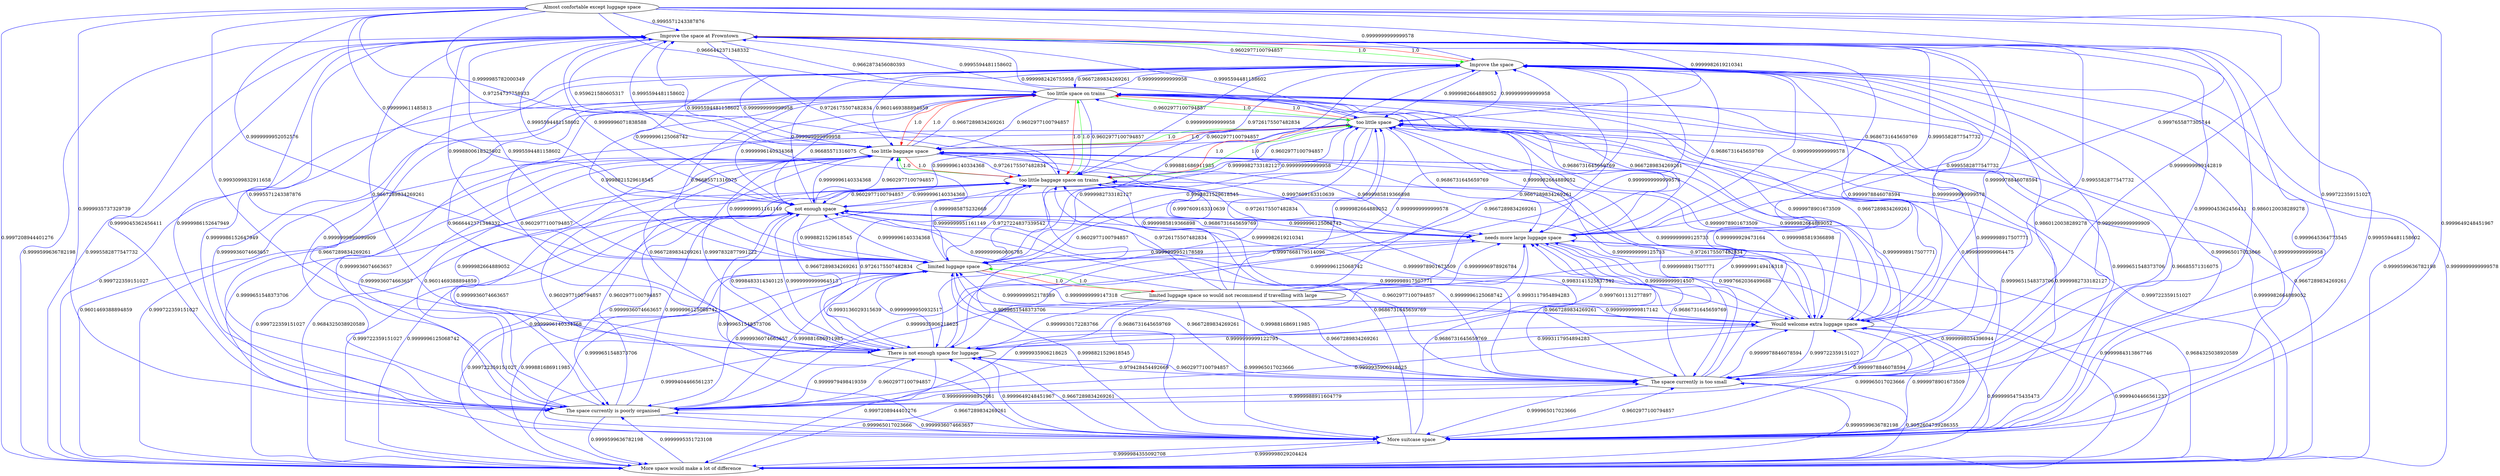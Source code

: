digraph rawGraph {
"Almost confortable except luggage space";"Improve the space at Frowntown";"Improve the space";"More space would make a lot of difference";"More suitcase space";"The space currently is poorly organised";"The space currently is too small";"There is not enough space for luggage";"Would welcome extra luggage space";"limited luggage space so would not recommend if travelling with large";"limited luggage space";"needs more large luggage space";"not enough space";"too little baggage space on trains";"too little baggage space";"too little space";"too little space on trains";"Improve the space at Frowntown" -> "Improve the space" [label=1.0] [color=green]
"Improve the space" -> "Improve the space at Frowntown" [label=1.0] [color=red]
"Almost confortable except luggage space" -> "Improve the space at Frowntown" [label=0.9995571243387876] [color=blue]
"Almost confortable except luggage space" -> "Improve the space" [label=0.9999999999999578] [color=blue]
"Almost confortable except luggage space" -> "More space would make a lot of difference" [label=0.9997208944401276] [color=blue]
"Improve the space at Frowntown" -> "More space would make a lot of difference" [label=0.9999599636782198] [color=blue]
"Improve the space" -> "More space would make a lot of difference" [label=0.9999599636782198] [color=blue]
"More space would make a lot of difference" -> "Improve the space at Frowntown" [label=0.9995582877547732] [color=blue]
"More space would make a lot of difference" -> "Improve the space" [label=0.9999999999999578] [color=blue]
"Almost confortable except luggage space" -> "More suitcase space" [label=0.9999649248451967] [color=blue]
"Improve the space at Frowntown" -> "More suitcase space" [label=0.9999645364773545] [color=blue]
"Improve the space" -> "More suitcase space" [label=0.999965017023666] [color=blue]
"More space would make a lot of difference" -> "More suitcase space" [label=0.9999998029204424] [color=blue]
"More suitcase space" -> "Improve the space at Frowntown" [label=0.9995594481158602] [color=blue]
"More suitcase space" -> "Improve the space" [label=0.999999999999958] [color=blue]
"More suitcase space" -> "More space would make a lot of difference" [label=0.9999984355092708] [color=blue]
"Almost confortable except luggage space" -> "The space currently is poorly organised" [label=0.9999935737329739] [color=blue]
"Improve the space at Frowntown" -> "The space currently is poorly organised" [label=0.9999986152647949] [color=blue]
"Improve the space" -> "The space currently is poorly organised" [label=0.9999986152647949] [color=blue]
"More space would make a lot of difference" -> "The space currently is poorly organised" [label=0.9999995351723108] [color=blue]
"More suitcase space" -> "The space currently is poorly organised" [label=0.9999936074663657] [color=blue]
"The space currently is poorly organised" -> "Improve the space at Frowntown" [label=0.9999045362456411] [color=blue]
"The space currently is poorly organised" -> "Improve the space" [label=0.9999999999999909] [color=blue]
"The space currently is poorly organised" -> "More space would make a lot of difference" [label=0.9999599636782198] [color=blue]
"The space currently is poorly organised" -> "More suitcase space" [label=0.999965017023666] [color=blue]
"Improve the space at Frowntown" -> "The space currently is too small" [label=0.9860120038289278] [color=blue]
"Improve the space" -> "The space currently is too small" [label=0.9860120038289278] [color=blue]
"More space would make a lot of difference" -> "The space currently is too small" [label=0.9952604739286355] [color=blue]
"The space currently is poorly organised" -> "The space currently is too small" [label=0.9999988911604779] [color=blue]
"The space currently is too small" -> "Improve the space at Frowntown" [label=0.9999045362456411] [color=blue]
"The space currently is too small" -> "Improve the space" [label=0.9999999999999909] [color=blue]
"The space currently is too small" -> "More space would make a lot of difference" [label=0.9999599636782198] [color=blue]
"The space currently is too small" -> "More suitcase space" [label=0.999965017023666] [color=blue]
"The space currently is too small" -> "The space currently is poorly organised" [label=0.9999999998917661] [color=blue]
"Almost confortable except luggage space" -> "There is not enough space for luggage" [label=0.9993099832911658] [color=blue]
"There is not enough space for luggage" -> "Improve the space at Frowntown" [label=0.9995571243387876] [color=blue]
"There is not enough space for luggage" -> "Improve the space" [label=0.9999999999999578] [color=blue]
"There is not enough space for luggage" -> "More space would make a lot of difference" [label=0.9997208944401276] [color=blue]
"There is not enough space for luggage" -> "More suitcase space" [label=0.9999649248451967] [color=blue]
"There is not enough space for luggage" -> "The space currently is poorly organised" [label=0.9999979498419359] [color=blue]
"There is not enough space for luggage" -> "The space currently is too small" [label=0.979428454492669] [color=blue]
"Almost confortable except luggage space" -> "Would welcome extra luggage space" [label=0.9999999999142819] [color=blue]
"Improve the space at Frowntown" -> "Would welcome extra luggage space" [label=0.9999978846078594] [color=blue]
"Improve the space" -> "Would welcome extra luggage space" [label=0.9999978846078594] [color=blue]
"More space would make a lot of difference" -> "Would welcome extra luggage space" [label=0.9999995475435473] [color=blue]
"More suitcase space" -> "Would welcome extra luggage space" [label=0.9999978901673509] [color=blue]
"The space currently is poorly organised" -> "Would welcome extra luggage space" [label=0.9999978846078594] [color=blue]
"The space currently is too small" -> "Would welcome extra luggage space" [label=0.9999978846078594] [color=blue]
"There is not enough space for luggage" -> "Would welcome extra luggage space" [label=0.9999999999122795] [color=blue]
"Would welcome extra luggage space" -> "Improve the space at Frowntown" [label=0.9995582877547732] [color=blue]
"Would welcome extra luggage space" -> "Improve the space" [label=0.9999999999999578] [color=blue]
"Would welcome extra luggage space" -> "More space would make a lot of difference" [label=0.9999404466561237] [color=blue]
"Would welcome extra luggage space" -> "More suitcase space" [label=0.999965017023666] [color=blue]
"Would welcome extra luggage space" -> "The space currently is poorly organised" [label=0.9999935906218625] [color=blue]
"Would welcome extra luggage space" -> "There is not enough space for luggage" [label=0.9993117954894283] [color=blue]
"limited luggage space so would not recommend if travelling with large" -> "limited luggage space" [label=1.0] [color=green]
"limited luggage space" -> "limited luggage space so would not recommend if travelling with large" [label=1.0] [color=red]
"Almost confortable except luggage space" -> "limited luggage space" [label=0.9999999952052576] [color=blue]
"Improve the space at Frowntown" -> "limited luggage space" [label=0.9998800618325602] [color=blue]
"Improve the space" -> "limited luggage space" [label=0.999881686911985] [color=blue]
"More space would make a lot of difference" -> "limited luggage space" [label=0.999881686911985] [color=blue]
"More suitcase space" -> "limited luggage space" [label=0.9998821529618545] [color=blue]
"The space currently is poorly organised" -> "limited luggage space" [label=0.999881686911985] [color=blue]
"The space currently is too small" -> "limited luggage space" [label=0.999881686911985] [color=blue]
"There is not enough space for luggage" -> "limited luggage space" [label=0.9999999950932517] [color=blue]
"Would welcome extra luggage space" -> "limited luggage space" [label=0.9999999952178589] [color=blue]
"limited luggage space so would not recommend if travelling with large" -> "Improve the space at Frowntown" [label=0.9995582877547732] [color=blue]
"limited luggage space so would not recommend if travelling with large" -> "Improve the space" [label=0.9999999999999578] [color=blue]
"limited luggage space so would not recommend if travelling with large" -> "More space would make a lot of difference" [label=0.9999404466561237] [color=blue]
"limited luggage space so would not recommend if travelling with large" -> "More suitcase space" [label=0.999965017023666] [color=blue]
"limited luggage space so would not recommend if travelling with large" -> "The space currently is poorly organised" [label=0.9999935906218625] [color=blue]
"limited luggage space so would not recommend if travelling with large" -> "There is not enough space for luggage" [label=0.9999930172283766] [color=blue]
"limited luggage space so would not recommend if travelling with large" -> "Would welcome extra luggage space" [label=0.9999999999817142] [color=blue]
"limited luggage space" -> "Improve the space at Frowntown" [label=0.9995594481158602] [color=blue]
"limited luggage space" -> "Improve the space" [label=0.999999999999958] [color=blue]
"limited luggage space" -> "More space would make a lot of difference" [label=0.999722359151027] [color=blue]
"limited luggage space" -> "More suitcase space" [label=0.9999651548373706] [color=blue]
"limited luggage space" -> "The space currently is poorly organised" [label=0.9999936074663657] [color=blue]
"limited luggage space" -> "There is not enough space for luggage" [label=0.9993136029315639] [color=blue]
"limited luggage space" -> "Would welcome extra luggage space" [label=0.9999999999147318] [color=blue]
"Almost confortable except luggage space" -> "needs more large luggage space" [label=0.9997655877305744] [color=blue]
"More space would make a lot of difference" -> "needs more large luggage space" [label=0.9684325038920589] [color=blue]
"More suitcase space" -> "needs more large luggage space" [label=0.9686731645659769] [color=blue]
"There is not enough space for luggage" -> "needs more large luggage space" [label=0.9997601131277897] [color=blue]
"Would welcome extra luggage space" -> "needs more large luggage space" [label=0.9997662036499688] [color=blue]
"limited luggage space so would not recommend if travelling with large" -> "needs more large luggage space" [label=0.9999996978926784] [color=blue]
"limited luggage space" -> "needs more large luggage space" [label=0.9997668179514096] [color=blue]
"needs more large luggage space" -> "Improve the space at Frowntown" [label=0.9995582877547732] [color=blue]
"needs more large luggage space" -> "Improve the space" [label=0.9999999999999578] [color=blue]
"needs more large luggage space" -> "More space would make a lot of difference" [label=0.9999984313867746] [color=blue]
"needs more large luggage space" -> "More suitcase space" [label=0.9999998034396944] [color=blue]
"needs more large luggage space" -> "The space currently is poorly organised" [label=0.9999935906218625] [color=blue]
"needs more large luggage space" -> "There is not enough space for luggage" [label=0.9993117954894283] [color=blue]
"needs more large luggage space" -> "Would welcome extra luggage space" [label=0.999999999914507] [color=blue]
"needs more large luggage space" -> "limited luggage space" [label=0.9999999952178589] [color=blue]
"Almost confortable except luggage space" -> "not enough space" [label=0.999999611485813] [color=blue]
"Improve the space at Frowntown" -> "not enough space" [label=0.9999996071838588] [color=blue]
"Improve the space" -> "not enough space" [label=0.9999996125068742] [color=blue]
"More space would make a lot of difference" -> "not enough space" [label=0.9999996125068742] [color=blue]
"More suitcase space" -> "not enough space" [label=0.9999996140334368] [color=blue]
"The space currently is poorly organised" -> "not enough space" [label=0.9999996125068742] [color=blue]
"The space currently is too small" -> "not enough space" [label=0.9999996125068742] [color=blue]
"There is not enough space for luggage" -> "not enough space" [label=0.9999999999964513] [color=blue]
"Would welcome extra luggage space" -> "not enough space" [label=0.9999996125068742] [color=blue]
"limited luggage space so would not recommend if travelling with large" -> "not enough space" [label=0.9999999960606785] [color=blue]
"limited luggage space" -> "not enough space" [label=0.9999996140334368] [color=blue]
"needs more large luggage space" -> "not enough space" [label=0.9999996125068742] [color=blue]
"not enough space" -> "Improve the space at Frowntown" [label=0.9995594481158602] [color=blue]
"not enough space" -> "Improve the space" [label=0.999999999999958] [color=blue]
"not enough space" -> "More space would make a lot of difference" [label=0.999722359151027] [color=blue]
"not enough space" -> "More suitcase space" [label=0.9999651548373706] [color=blue]
"not enough space" -> "The space currently is poorly organised" [label=0.9999936074663657] [color=blue]
"not enough space" -> "There is not enough space for luggage" [label=0.9998483314340125] [color=blue]
"not enough space" -> "Would welcome extra luggage space" [label=0.9999978901673509] [color=blue]
"not enough space" -> "limited luggage space" [label=0.9998821529618545] [color=blue]
"too little baggage space on trains" -> "too little baggage space" [label=1.0] [color=green]
"too little baggage space" -> "too little space" [label=1.0] [color=green]
"too little baggage space on trains" -> "too little space on trains" [label=1.0] [color=green]
"too little space on trains" -> "too little space" [label=1.0] [color=green]
"too little baggage space on trains" -> "too little space" [label=1.0] [color=green]
"too little baggage space" -> "too little baggage space on trains" [label=1.0] [color=red]
"too little baggage space" -> "too little space on trains" [label=1.0] [color=red]
"too little space" -> "too little baggage space on trains" [label=1.0] [color=red]
"too little space" -> "too little baggage space" [label=1.0] [color=red]
"too little space" -> "too little space on trains" [label=1.0] [color=red]
"too little space on trains" -> "too little baggage space on trains" [label=1.0] [color=red]
"too little space on trains" -> "too little baggage space" [label=1.0] [color=red]
"Almost confortable except luggage space" -> "too little baggage space on trains" [label=0.97254737758933] [color=blue]
"Almost confortable except luggage space" -> "too little baggage space" [label=0.9999985782000349] [color=blue]
"Almost confortable except luggage space" -> "too little space" [label=0.9999982619210341] [color=blue]
"Almost confortable except luggage space" -> "too little space on trains" [label=0.9666442371348332] [color=blue]
"Improve the space at Frowntown" -> "too little baggage space" [label=0.959621580605317] [color=blue]
"Improve the space at Frowntown" -> "too little space" [label=0.9999982426755958] [color=blue]
"Improve the space at Frowntown" -> "too little space on trains" [label=0.9662873456080393] [color=blue]
"Improve the space" -> "too little baggage space" [label=0.9601469388894859] [color=blue]
"Improve the space" -> "too little space" [label=0.9999982664889052] [color=blue]
"Improve the space" -> "too little space on trains" [label=0.9667289834269261] [color=blue]
"More space would make a lot of difference" -> "too little baggage space" [label=0.9601469388894859] [color=blue]
"More space would make a lot of difference" -> "too little space" [label=0.9999982664889052] [color=blue]
"More space would make a lot of difference" -> "too little space on trains" [label=0.9667289834269261] [color=blue]
"More suitcase space" -> "too little baggage space" [label=0.9602977100794857] [color=blue]
"More suitcase space" -> "too little space" [label=0.9999982733182127] [color=blue]
"More suitcase space" -> "too little space on trains" [label=0.96685571316075] [color=blue]
"The space currently is poorly organised" -> "too little baggage space" [label=0.9601469388894859] [color=blue]
"The space currently is poorly organised" -> "too little space" [label=0.9999982664889052] [color=blue]
"The space currently is poorly organised" -> "too little space on trains" [label=0.9667289834269261] [color=blue]
"The space currently is too small" -> "too little baggage space on trains" [label=0.9983141525837542] [color=blue]
"The space currently is too small" -> "too little baggage space" [label=0.9999999149416318] [color=blue]
"The space currently is too small" -> "too little space" [label=0.9999999999964475] [color=blue]
"The space currently is too small" -> "too little space on trains" [label=0.999999929473164] [color=blue]
"There is not enough space for luggage" -> "too little baggage space" [label=0.9997832877991222] [color=blue]
"There is not enough space for luggage" -> "too little space" [label=0.9999982619210341] [color=blue]
"There is not enough space for luggage" -> "too little space on trains" [label=0.9666442371348332] [color=blue]
"Would welcome extra luggage space" -> "too little baggage space on trains" [label=0.9726175507482834] [color=blue]
"Would welcome extra luggage space" -> "too little baggage space" [label=0.9999985819366898] [color=blue]
"Would welcome extra luggage space" -> "too little space" [label=0.9999982664889052] [color=blue]
"Would welcome extra luggage space" -> "too little space on trains" [label=0.9667289834269261] [color=blue]
"limited luggage space so would not recommend if travelling with large" -> "too little baggage space on trains" [label=0.9726175507482834] [color=blue]
"limited luggage space so would not recommend if travelling with large" -> "too little baggage space" [label=0.9999985819366898] [color=blue]
"limited luggage space so would not recommend if travelling with large" -> "too little space" [label=0.9999982664889052] [color=blue]
"limited luggage space so would not recommend if travelling with large" -> "too little space on trains" [label=0.9667289834269261] [color=blue]
"limited luggage space" -> "too little baggage space on trains" [label=0.9727224837339542] [color=blue]
"limited luggage space" -> "too little baggage space" [label=0.9999985875232669] [color=blue]
"limited luggage space" -> "too little space" [label=0.9999982733182127] [color=blue]
"limited luggage space" -> "too little space on trains" [label=0.96685571316075] [color=blue]
"needs more large luggage space" -> "too little baggage space on trains" [label=0.9726175507482834] [color=blue]
"needs more large luggage space" -> "too little baggage space" [label=0.9999985819366898] [color=blue]
"needs more large luggage space" -> "too little space" [label=0.9999982664889052] [color=blue]
"needs more large luggage space" -> "too little space on trains" [label=0.9667289834269261] [color=blue]
"not enough space" -> "too little baggage space" [label=0.9602977100794857] [color=blue]
"not enough space" -> "too little space" [label=0.9999982733182127] [color=blue]
"not enough space" -> "too little space on trains" [label=0.96685571316075] [color=blue]
"too little baggage space on trains" -> "Improve the space at Frowntown" [label=0.9995594481158602] [color=blue]
"too little baggage space on trains" -> "Improve the space" [label=0.999999999999958] [color=blue]
"too little baggage space on trains" -> "More space would make a lot of difference" [label=0.999722359151027] [color=blue]
"too little baggage space on trains" -> "More suitcase space" [label=0.9999651548373706] [color=blue]
"too little baggage space on trains" -> "The space currently is poorly organised" [label=0.9999936074663657] [color=blue]
"too little baggage space on trains" -> "The space currently is too small" [label=0.9999998917507771] [color=blue]
"too little baggage space on trains" -> "Would welcome extra luggage space" [label=0.9999999999125733] [color=blue]
"too little baggage space on trains" -> "limited luggage space" [label=0.9999999951161149] [color=blue]
"too little baggage space on trains" -> "needs more large luggage space" [label=0.9997609163310639] [color=blue]
"too little baggage space on trains" -> "not enough space" [label=0.9999996140334368] [color=blue]
"too little baggage space" -> "Improve the space at Frowntown" [label=0.9995594481158602] [color=blue]
"too little baggage space" -> "Improve the space" [label=0.999999999999958] [color=blue]
"too little baggage space" -> "More space would make a lot of difference" [label=0.999722359151027] [color=blue]
"too little baggage space" -> "More suitcase space" [label=0.9999651548373706] [color=blue]
"too little baggage space" -> "The space currently is poorly organised" [label=0.9999936074663657] [color=blue]
"too little baggage space" -> "The space currently is too small" [label=0.9999998917507771] [color=blue]
"too little baggage space" -> "Would welcome extra luggage space" [label=0.9999999999125733] [color=blue]
"too little baggage space" -> "limited luggage space" [label=0.9999999951161149] [color=blue]
"too little baggage space" -> "needs more large luggage space" [label=0.9997609163310639] [color=blue]
"too little baggage space" -> "not enough space" [label=0.9999996140334368] [color=blue]
"too little space" -> "Improve the space at Frowntown" [label=0.9995594481158602] [color=blue]
"too little space" -> "Improve the space" [label=0.999999999999958] [color=blue]
"too little space" -> "More space would make a lot of difference" [label=0.999722359151027] [color=blue]
"too little space" -> "More suitcase space" [label=0.9999651548373706] [color=blue]
"too little space" -> "The space currently is poorly organised" [label=0.9999936074663657] [color=blue]
"too little space" -> "The space currently is too small" [label=0.9999998917507771] [color=blue]
"too little space" -> "Would welcome extra luggage space" [label=0.9999978901673509] [color=blue]
"too little space" -> "limited luggage space" [label=0.9998821529618545] [color=blue]
"too little space" -> "not enough space" [label=0.9999996140334368] [color=blue]
"too little space on trains" -> "Improve the space at Frowntown" [label=0.9995594481158602] [color=blue]
"too little space on trains" -> "Improve the space" [label=0.999999999999958] [color=blue]
"too little space on trains" -> "More space would make a lot of difference" [label=0.999722359151027] [color=blue]
"too little space on trains" -> "More suitcase space" [label=0.9999651548373706] [color=blue]
"too little space on trains" -> "The space currently is poorly organised" [label=0.9999936074663657] [color=blue]
"too little space on trains" -> "The space currently is too small" [label=0.9999998917507771] [color=blue]
"too little space on trains" -> "Would welcome extra luggage space" [label=0.9999978901673509] [color=blue]
"too little space on trains" -> "limited luggage space" [label=0.9998821529618545] [color=blue]
"too little space on trains" -> "not enough space" [label=0.9999996140334368] [color=blue]
"Almost confortable except luggage space" -> "The space currently is too small" [label=0.999722359151027] [color=blue]
"Improve the space at Frowntown" -> "needs more large luggage space" [label=0.9686731645659769] [color=blue]
"Improve the space at Frowntown" -> "too little baggage space on trains" [label=0.9726175507482834] [color=blue]
"Improve the space at Frowntown" -> "There is not enough space for luggage" [label=0.9667289834269261] [color=blue]
"Improve the space" -> "needs more large luggage space" [label=0.9686731645659769] [color=blue]
"Improve the space" -> "too little baggage space on trains" [label=0.9726175507482834] [color=blue]
"Improve the space" -> "Improve the space at Frowntown" [label=0.9602977100794857] [color=blue]
"Improve the space" -> "There is not enough space for luggage" [label=0.9667289834269261] [color=blue]
"More space would make a lot of difference" -> "too little baggage space on trains" [label=0.9684325038920589] [color=blue]
"More space would make a lot of difference" -> "There is not enough space for luggage" [label=0.9667289834269261] [color=blue]
"More suitcase space" -> "too little baggage space on trains" [label=0.9686731645659769] [color=blue]
"More suitcase space" -> "The space currently is too small" [label=0.9602977100794857] [color=blue]
"More suitcase space" -> "There is not enough space for luggage" [label=0.9667289834269261] [color=blue]
"The space currently is poorly organised" -> "needs more large luggage space" [label=0.9686731645659769] [color=blue]
"The space currently is poorly organised" -> "too little baggage space on trains" [label=0.9602977100794857] [color=blue]
"The space currently is poorly organised" -> "There is not enough space for luggage" [label=0.9602977100794857] [color=blue]
"The space currently is too small" -> "needs more large luggage space" [label=0.9686731645659769] [color=blue]
"The space currently is too small" -> "There is not enough space for luggage" [label=0.9602977100794857] [color=blue]
"There is not enough space for luggage" -> "too little baggage space on trains" [label=0.9726175507482834] [color=blue]
"Would welcome extra luggage space" -> "The space currently is too small" [label=0.999722359151027] [color=blue]
"limited luggage space so would not recommend if travelling with large" -> "The space currently is too small" [label=0.9667289834269261] [color=blue]
"limited luggage space" -> "The space currently is too small" [label=0.9667289834269261] [color=blue]
"needs more large luggage space" -> "The space currently is too small" [label=0.9667289834269261] [color=blue]
"not enough space" -> "needs more large luggage space" [label=0.9686731645659769] [color=blue]
"not enough space" -> "too little baggage space on trains" [label=0.9602977100794857] [color=blue]
"not enough space" -> "The space currently is too small" [label=0.9602977100794857] [color=blue]
"too little baggage space on trains" -> "There is not enough space for luggage" [label=0.9667289834269261] [color=blue]
"too little baggage space" -> "too little baggage space on trains" [label=0.9726175507482834] [color=blue]
"too little baggage space" -> "too little space on trains" [label=0.9667289834269261] [color=blue]
"too little baggage space" -> "There is not enough space for luggage" [label=0.9667289834269261] [color=blue]
"too little space" -> "needs more large luggage space" [label=0.9686731645659769] [color=blue]
"too little space" -> "too little baggage space" [label=0.9602977100794857] [color=blue]
"too little space" -> "too little baggage space on trains" [label=0.9602977100794857] [color=blue]
"too little space" -> "too little space on trains" [label=0.9602977100794857] [color=blue]
"too little space" -> "There is not enough space for luggage" [label=0.9602977100794857] [color=blue]
"too little space on trains" -> "needs more large luggage space" [label=0.9686731645659769] [color=blue]
"too little space on trains" -> "too little baggage space" [label=0.9602977100794857] [color=blue]
"too little space on trains" -> "too little baggage space on trains" [label=0.9602977100794857] [color=blue]
"too little space on trains" -> "There is not enough space for luggage" [label=0.9602977100794857] [color=blue]
}